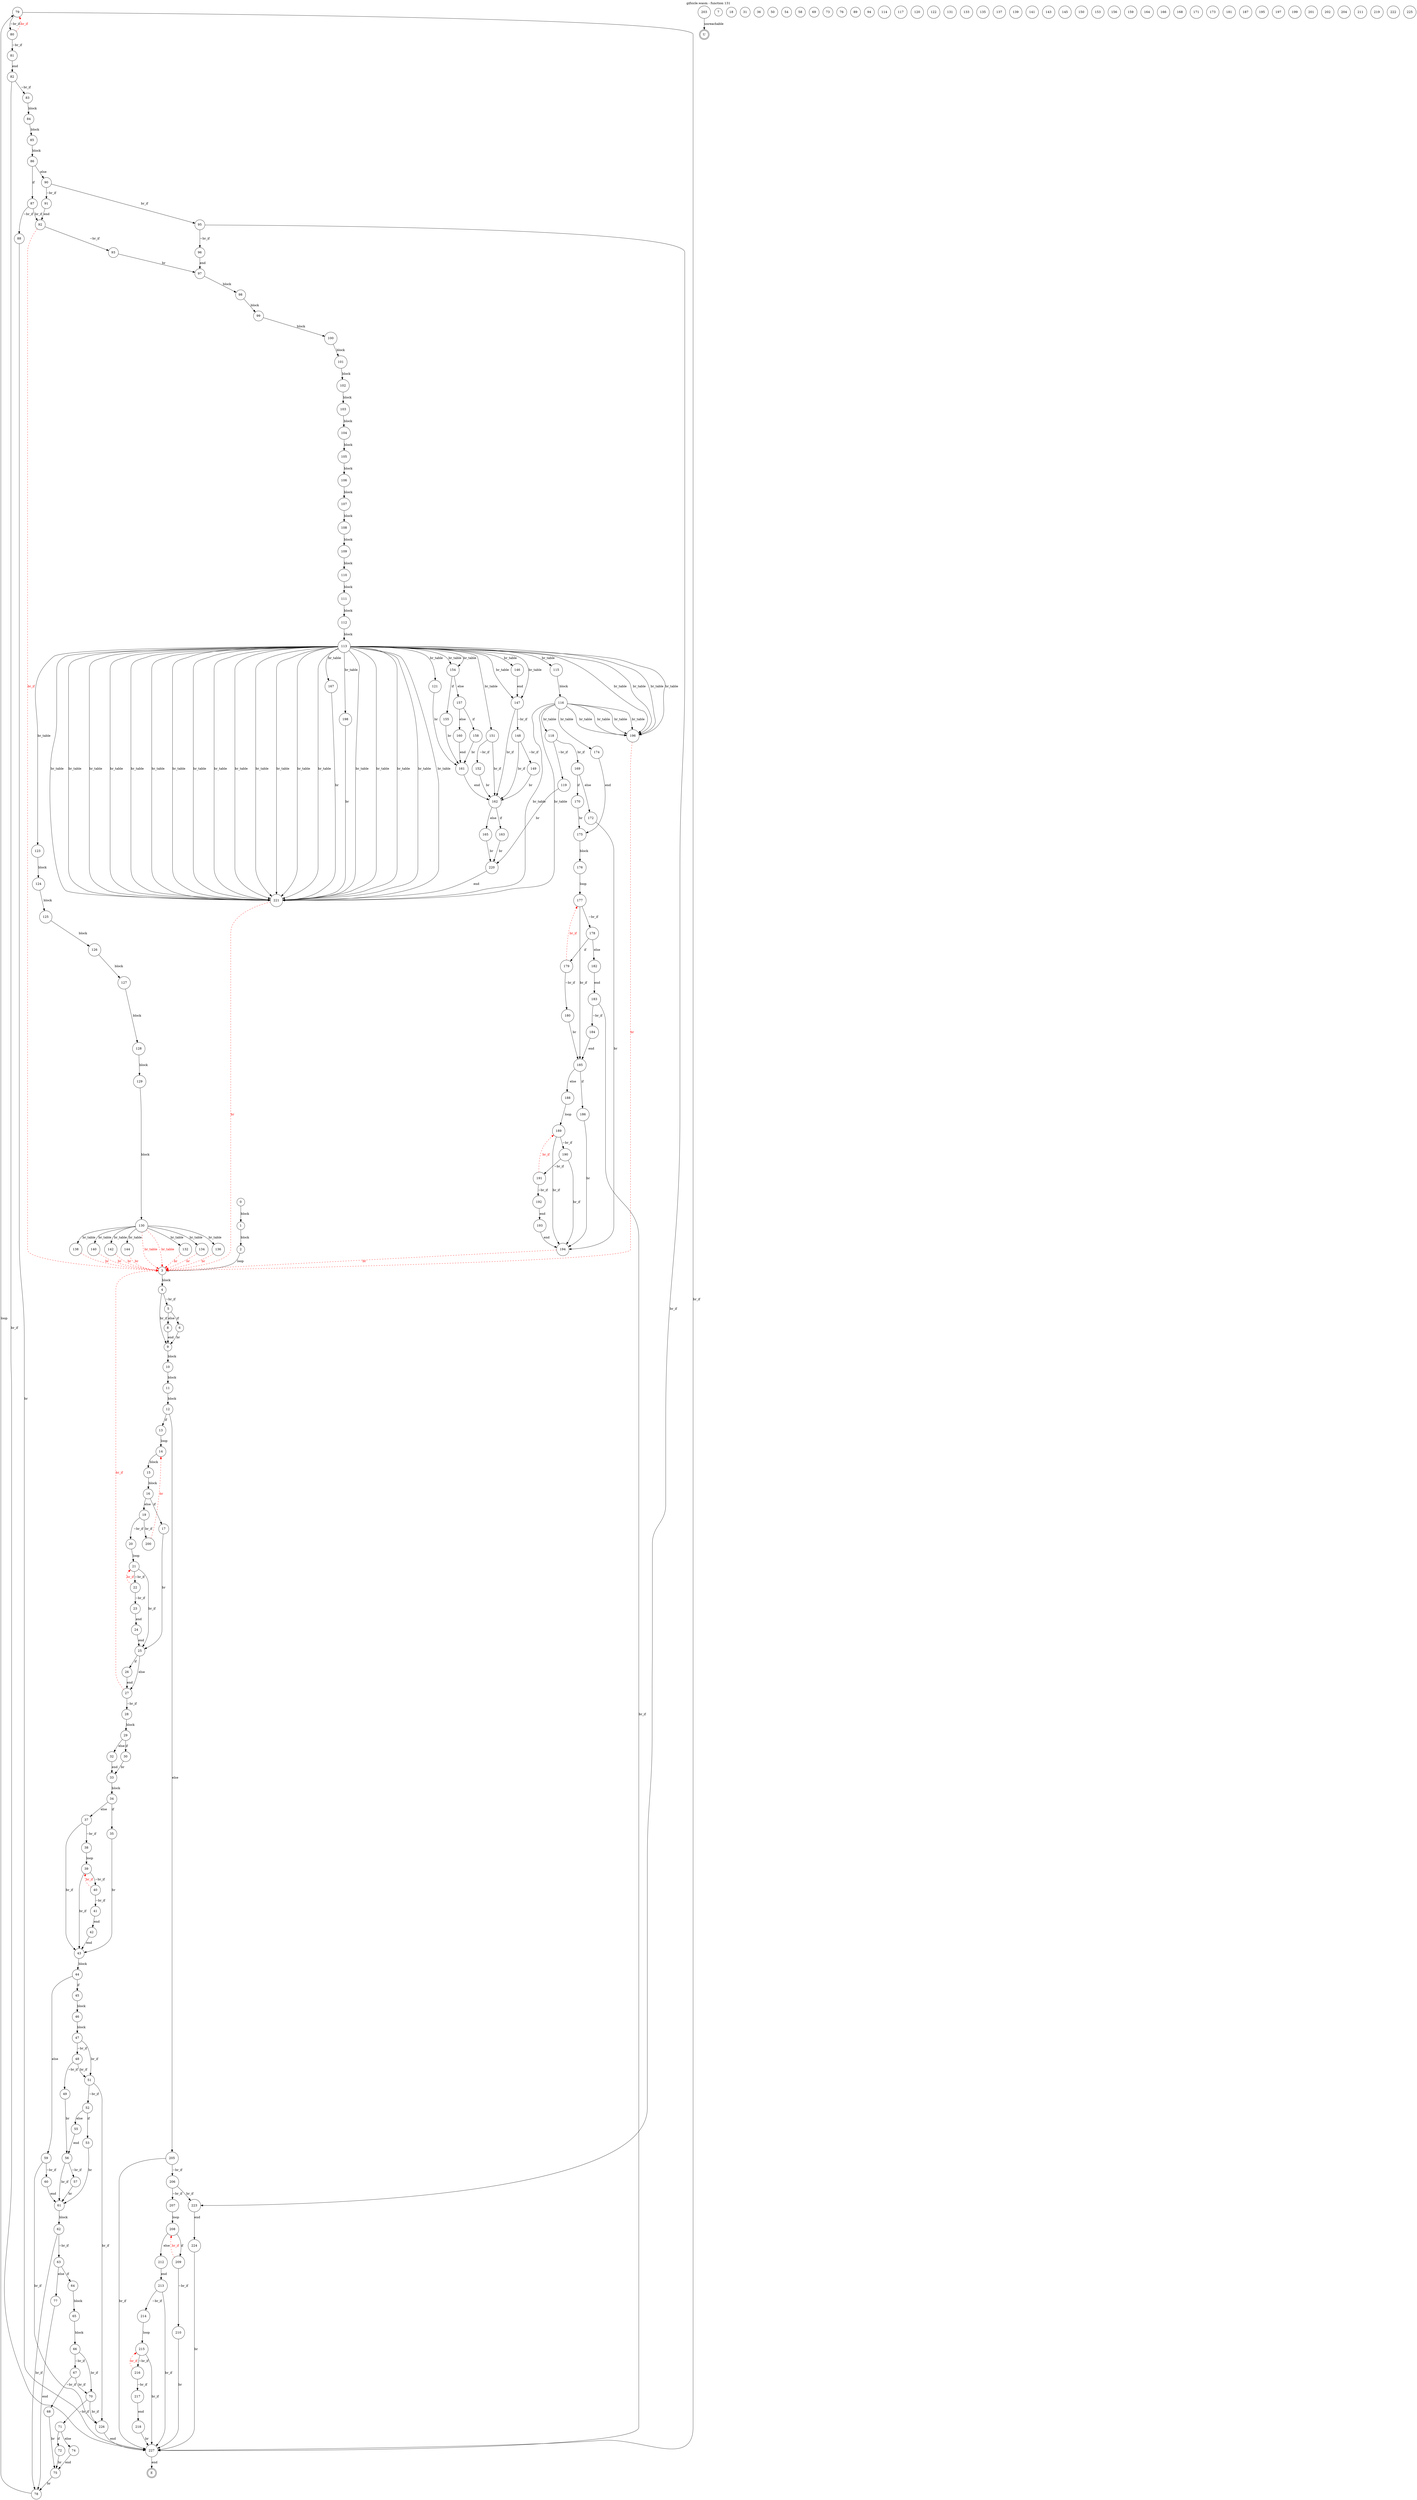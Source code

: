digraph finite_state_machine {
    label = "gifsicle.wasm - function 131"
    labelloc =  t
    labelfontsize = 16
    labelfontcolor = black
    labelfontname = "Helvetica"
    node [shape = doublecircle]; E U ;
node [shape=circle, fontcolor=black, style="", label="0"]0
node [shape=circle, fontcolor=black, style="", label="1"]1
node [shape=circle, fontcolor=black, style="", label="2"]2
node [shape=circle, fontcolor=black, style="", label="3"]3
node [shape=circle, fontcolor=black, style="", label="4"]4
node [shape=circle, fontcolor=black, style="", label="5"]5
node [shape=circle, fontcolor=black, style="", label="6"]6
node [shape=circle, fontcolor=black, style="", label="7"]7
node [shape=circle, fontcolor=black, style="", label="8"]8
node [shape=circle, fontcolor=black, style="", label="9"]9
node [shape=circle, fontcolor=black, style="", label="10"]10
node [shape=circle, fontcolor=black, style="", label="11"]11
node [shape=circle, fontcolor=black, style="", label="12"]12
node [shape=circle, fontcolor=black, style="", label="13"]13
node [shape=circle, fontcolor=black, style="", label="14"]14
node [shape=circle, fontcolor=black, style="", label="15"]15
node [shape=circle, fontcolor=black, style="", label="16"]16
node [shape=circle, fontcolor=black, style="", label="17"]17
node [shape=circle, fontcolor=black, style="", label="18"]18
node [shape=circle, fontcolor=black, style="", label="19"]19
node [shape=circle, fontcolor=black, style="", label="20"]20
node [shape=circle, fontcolor=black, style="", label="21"]21
node [shape=circle, fontcolor=black, style="", label="22"]22
node [shape=circle, fontcolor=black, style="", label="23"]23
node [shape=circle, fontcolor=black, style="", label="24"]24
node [shape=circle, fontcolor=black, style="", label="25"]25
node [shape=circle, fontcolor=black, style="", label="26"]26
node [shape=circle, fontcolor=black, style="", label="27"]27
node [shape=circle, fontcolor=black, style="", label="28"]28
node [shape=circle, fontcolor=black, style="", label="29"]29
node [shape=circle, fontcolor=black, style="", label="30"]30
node [shape=circle, fontcolor=black, style="", label="31"]31
node [shape=circle, fontcolor=black, style="", label="32"]32
node [shape=circle, fontcolor=black, style="", label="33"]33
node [shape=circle, fontcolor=black, style="", label="34"]34
node [shape=circle, fontcolor=black, style="", label="35"]35
node [shape=circle, fontcolor=black, style="", label="36"]36
node [shape=circle, fontcolor=black, style="", label="37"]37
node [shape=circle, fontcolor=black, style="", label="38"]38
node [shape=circle, fontcolor=black, style="", label="39"]39
node [shape=circle, fontcolor=black, style="", label="40"]40
node [shape=circle, fontcolor=black, style="", label="41"]41
node [shape=circle, fontcolor=black, style="", label="42"]42
node [shape=circle, fontcolor=black, style="", label="43"]43
node [shape=circle, fontcolor=black, style="", label="44"]44
node [shape=circle, fontcolor=black, style="", label="45"]45
node [shape=circle, fontcolor=black, style="", label="46"]46
node [shape=circle, fontcolor=black, style="", label="47"]47
node [shape=circle, fontcolor=black, style="", label="48"]48
node [shape=circle, fontcolor=black, style="", label="49"]49
node [shape=circle, fontcolor=black, style="", label="50"]50
node [shape=circle, fontcolor=black, style="", label="51"]51
node [shape=circle, fontcolor=black, style="", label="52"]52
node [shape=circle, fontcolor=black, style="", label="53"]53
node [shape=circle, fontcolor=black, style="", label="54"]54
node [shape=circle, fontcolor=black, style="", label="55"]55
node [shape=circle, fontcolor=black, style="", label="56"]56
node [shape=circle, fontcolor=black, style="", label="57"]57
node [shape=circle, fontcolor=black, style="", label="58"]58
node [shape=circle, fontcolor=black, style="", label="59"]59
node [shape=circle, fontcolor=black, style="", label="60"]60
node [shape=circle, fontcolor=black, style="", label="61"]61
node [shape=circle, fontcolor=black, style="", label="62"]62
node [shape=circle, fontcolor=black, style="", label="63"]63
node [shape=circle, fontcolor=black, style="", label="64"]64
node [shape=circle, fontcolor=black, style="", label="65"]65
node [shape=circle, fontcolor=black, style="", label="66"]66
node [shape=circle, fontcolor=black, style="", label="67"]67
node [shape=circle, fontcolor=black, style="", label="68"]68
node [shape=circle, fontcolor=black, style="", label="69"]69
node [shape=circle, fontcolor=black, style="", label="70"]70
node [shape=circle, fontcolor=black, style="", label="71"]71
node [shape=circle, fontcolor=black, style="", label="72"]72
node [shape=circle, fontcolor=black, style="", label="73"]73
node [shape=circle, fontcolor=black, style="", label="74"]74
node [shape=circle, fontcolor=black, style="", label="75"]75
node [shape=circle, fontcolor=black, style="", label="76"]76
node [shape=circle, fontcolor=black, style="", label="77"]77
node [shape=circle, fontcolor=black, style="", label="78"]78
node [shape=circle, fontcolor=black, style="", label="79"]79
node [shape=circle, fontcolor=black, style="", label="80"]80
node [shape=circle, fontcolor=black, style="", label="81"]81
node [shape=circle, fontcolor=black, style="", label="82"]82
node [shape=circle, fontcolor=black, style="", label="83"]83
node [shape=circle, fontcolor=black, style="", label="84"]84
node [shape=circle, fontcolor=black, style="", label="85"]85
node [shape=circle, fontcolor=black, style="", label="86"]86
node [shape=circle, fontcolor=black, style="", label="87"]87
node [shape=circle, fontcolor=black, style="", label="88"]88
node [shape=circle, fontcolor=black, style="", label="89"]89
node [shape=circle, fontcolor=black, style="", label="90"]90
node [shape=circle, fontcolor=black, style="", label="91"]91
node [shape=circle, fontcolor=black, style="", label="92"]92
node [shape=circle, fontcolor=black, style="", label="93"]93
node [shape=circle, fontcolor=black, style="", label="94"]94
node [shape=circle, fontcolor=black, style="", label="95"]95
node [shape=circle, fontcolor=black, style="", label="96"]96
node [shape=circle, fontcolor=black, style="", label="97"]97
node [shape=circle, fontcolor=black, style="", label="98"]98
node [shape=circle, fontcolor=black, style="", label="99"]99
node [shape=circle, fontcolor=black, style="", label="100"]100
node [shape=circle, fontcolor=black, style="", label="101"]101
node [shape=circle, fontcolor=black, style="", label="102"]102
node [shape=circle, fontcolor=black, style="", label="103"]103
node [shape=circle, fontcolor=black, style="", label="104"]104
node [shape=circle, fontcolor=black, style="", label="105"]105
node [shape=circle, fontcolor=black, style="", label="106"]106
node [shape=circle, fontcolor=black, style="", label="107"]107
node [shape=circle, fontcolor=black, style="", label="108"]108
node [shape=circle, fontcolor=black, style="", label="109"]109
node [shape=circle, fontcolor=black, style="", label="110"]110
node [shape=circle, fontcolor=black, style="", label="111"]111
node [shape=circle, fontcolor=black, style="", label="112"]112
node [shape=circle, fontcolor=black, style="", label="113"]113
node [shape=circle, fontcolor=black, style="", label="114"]114
node [shape=circle, fontcolor=black, style="", label="115"]115
node [shape=circle, fontcolor=black, style="", label="116"]116
node [shape=circle, fontcolor=black, style="", label="117"]117
node [shape=circle, fontcolor=black, style="", label="118"]118
node [shape=circle, fontcolor=black, style="", label="119"]119
node [shape=circle, fontcolor=black, style="", label="120"]120
node [shape=circle, fontcolor=black, style="", label="121"]121
node [shape=circle, fontcolor=black, style="", label="122"]122
node [shape=circle, fontcolor=black, style="", label="123"]123
node [shape=circle, fontcolor=black, style="", label="124"]124
node [shape=circle, fontcolor=black, style="", label="125"]125
node [shape=circle, fontcolor=black, style="", label="126"]126
node [shape=circle, fontcolor=black, style="", label="127"]127
node [shape=circle, fontcolor=black, style="", label="128"]128
node [shape=circle, fontcolor=black, style="", label="129"]129
node [shape=circle, fontcolor=black, style="", label="130"]130
node [shape=circle, fontcolor=black, style="", label="131"]131
node [shape=circle, fontcolor=black, style="", label="132"]132
node [shape=circle, fontcolor=black, style="", label="133"]133
node [shape=circle, fontcolor=black, style="", label="134"]134
node [shape=circle, fontcolor=black, style="", label="135"]135
node [shape=circle, fontcolor=black, style="", label="136"]136
node [shape=circle, fontcolor=black, style="", label="137"]137
node [shape=circle, fontcolor=black, style="", label="138"]138
node [shape=circle, fontcolor=black, style="", label="139"]139
node [shape=circle, fontcolor=black, style="", label="140"]140
node [shape=circle, fontcolor=black, style="", label="141"]141
node [shape=circle, fontcolor=black, style="", label="142"]142
node [shape=circle, fontcolor=black, style="", label="143"]143
node [shape=circle, fontcolor=black, style="", label="144"]144
node [shape=circle, fontcolor=black, style="", label="145"]145
node [shape=circle, fontcolor=black, style="", label="146"]146
node [shape=circle, fontcolor=black, style="", label="147"]147
node [shape=circle, fontcolor=black, style="", label="148"]148
node [shape=circle, fontcolor=black, style="", label="149"]149
node [shape=circle, fontcolor=black, style="", label="150"]150
node [shape=circle, fontcolor=black, style="", label="151"]151
node [shape=circle, fontcolor=black, style="", label="152"]152
node [shape=circle, fontcolor=black, style="", label="153"]153
node [shape=circle, fontcolor=black, style="", label="154"]154
node [shape=circle, fontcolor=black, style="", label="155"]155
node [shape=circle, fontcolor=black, style="", label="156"]156
node [shape=circle, fontcolor=black, style="", label="157"]157
node [shape=circle, fontcolor=black, style="", label="158"]158
node [shape=circle, fontcolor=black, style="", label="159"]159
node [shape=circle, fontcolor=black, style="", label="160"]160
node [shape=circle, fontcolor=black, style="", label="161"]161
node [shape=circle, fontcolor=black, style="", label="162"]162
node [shape=circle, fontcolor=black, style="", label="163"]163
node [shape=circle, fontcolor=black, style="", label="164"]164
node [shape=circle, fontcolor=black, style="", label="165"]165
node [shape=circle, fontcolor=black, style="", label="166"]166
node [shape=circle, fontcolor=black, style="", label="167"]167
node [shape=circle, fontcolor=black, style="", label="168"]168
node [shape=circle, fontcolor=black, style="", label="169"]169
node [shape=circle, fontcolor=black, style="", label="170"]170
node [shape=circle, fontcolor=black, style="", label="171"]171
node [shape=circle, fontcolor=black, style="", label="172"]172
node [shape=circle, fontcolor=black, style="", label="173"]173
node [shape=circle, fontcolor=black, style="", label="174"]174
node [shape=circle, fontcolor=black, style="", label="175"]175
node [shape=circle, fontcolor=black, style="", label="176"]176
node [shape=circle, fontcolor=black, style="", label="177"]177
node [shape=circle, fontcolor=black, style="", label="178"]178
node [shape=circle, fontcolor=black, style="", label="179"]179
node [shape=circle, fontcolor=black, style="", label="180"]180
node [shape=circle, fontcolor=black, style="", label="181"]181
node [shape=circle, fontcolor=black, style="", label="182"]182
node [shape=circle, fontcolor=black, style="", label="183"]183
node [shape=circle, fontcolor=black, style="", label="184"]184
node [shape=circle, fontcolor=black, style="", label="185"]185
node [shape=circle, fontcolor=black, style="", label="186"]186
node [shape=circle, fontcolor=black, style="", label="187"]187
node [shape=circle, fontcolor=black, style="", label="188"]188
node [shape=circle, fontcolor=black, style="", label="189"]189
node [shape=circle, fontcolor=black, style="", label="190"]190
node [shape=circle, fontcolor=black, style="", label="191"]191
node [shape=circle, fontcolor=black, style="", label="192"]192
node [shape=circle, fontcolor=black, style="", label="193"]193
node [shape=circle, fontcolor=black, style="", label="194"]194
node [shape=circle, fontcolor=black, style="", label="195"]195
node [shape=circle, fontcolor=black, style="", label="196"]196
node [shape=circle, fontcolor=black, style="", label="197"]197
node [shape=circle, fontcolor=black, style="", label="198"]198
node [shape=circle, fontcolor=black, style="", label="199"]199
node [shape=circle, fontcolor=black, style="", label="200"]200
node [shape=circle, fontcolor=black, style="", label="201"]201
node [shape=circle, fontcolor=black, style="", label="202"]202
node [shape=circle, fontcolor=black, style="", label="203"]203
node [shape=circle, fontcolor=black, style="", label="204"]204
node [shape=circle, fontcolor=black, style="", label="205"]205
node [shape=circle, fontcolor=black, style="", label="206"]206
node [shape=circle, fontcolor=black, style="", label="207"]207
node [shape=circle, fontcolor=black, style="", label="208"]208
node [shape=circle, fontcolor=black, style="", label="209"]209
node [shape=circle, fontcolor=black, style="", label="210"]210
node [shape=circle, fontcolor=black, style="", label="211"]211
node [shape=circle, fontcolor=black, style="", label="212"]212
node [shape=circle, fontcolor=black, style="", label="213"]213
node [shape=circle, fontcolor=black, style="", label="214"]214
node [shape=circle, fontcolor=black, style="", label="215"]215
node [shape=circle, fontcolor=black, style="", label="216"]216
node [shape=circle, fontcolor=black, style="", label="217"]217
node [shape=circle, fontcolor=black, style="", label="218"]218
node [shape=circle, fontcolor=black, style="", label="219"]219
node [shape=circle, fontcolor=black, style="", label="220"]220
node [shape=circle, fontcolor=black, style="", label="221"]221
node [shape=circle, fontcolor=black, style="", label="222"]222
node [shape=circle, fontcolor=black, style="", label="223"]223
node [shape=circle, fontcolor=black, style="", label="224"]224
node [shape=circle, fontcolor=black, style="", label="225"]225
node [shape=circle, fontcolor=black, style="", label="226"]226
node [shape=circle, fontcolor=black, style="", label="227"]227
node [shape=circle, fontcolor=black, style="", label="E"]E
node [shape=circle, fontcolor=black, style="", label="U"]U
    0 -> 1[label="block"];
    1 -> 2[label="block"];
    2 -> 3[label="loop"];
    3 -> 4[label="block"];
    4 -> 5[label="~br_if"];
    4 -> 9[label="br_if"];
    5 -> 6[label="if"];
    5 -> 8[label="else"];
    6 -> 9[label="br"];
    8 -> 9[label="end"];
    9 -> 10[label="block"];
    10 -> 11[label="block"];
    11 -> 12[label="block"];
    12 -> 13[label="if"];
    12 -> 205[label="else"];
    13 -> 14[label="loop"];
    14 -> 15[label="block"];
    15 -> 16[label="block"];
    16 -> 17[label="if"];
    16 -> 19[label="else"];
    17 -> 25[label="br"];
    19 -> 20[label="~br_if"];
    19 -> 200[label="br_if"];
    20 -> 21[label="loop"];
    21 -> 22[label="~br_if"];
    21 -> 25[label="br_if"];
    22 -> 23[label="~br_if"];
    22 -> 21[style="dashed" color="red" fontcolor="red" label="br_if"];
    23 -> 24[label="end"];
    24 -> 25[label="end"];
    25 -> 26[label="if"];
    25 -> 27[label="else"];
    26 -> 27[label="end"];
    27 -> 28[label="~br_if"];
    27 -> 3[style="dashed" color="red" fontcolor="red" label="br_if"];
    28 -> 29[label="block"];
    29 -> 30[label="if"];
    29 -> 32[label="else"];
    30 -> 33[label="br"];
    32 -> 33[label="end"];
    33 -> 34[label="block"];
    34 -> 35[label="if"];
    34 -> 37[label="else"];
    35 -> 43[label="br"];
    37 -> 38[label="~br_if"];
    37 -> 43[label="br_if"];
    38 -> 39[label="loop"];
    39 -> 40[label="~br_if"];
    39 -> 43[label="br_if"];
    40 -> 41[label="~br_if"];
    40 -> 39[style="dashed" color="red" fontcolor="red" label="br_if"];
    41 -> 42[label="end"];
    42 -> 43[label="end"];
    43 -> 44[label="block"];
    44 -> 45[label="if"];
    44 -> 59[label="else"];
    45 -> 46[label="block"];
    46 -> 47[label="block"];
    47 -> 48[label="~br_if"];
    47 -> 51[label="br_if"];
    48 -> 49[label="~br_if"];
    48 -> 51[label="br_if"];
    49 -> 56[label="br"];
    51 -> 52[label="~br_if"];
    51 -> 226[label="br_if"];
    52 -> 53[label="if"];
    52 -> 55[label="else"];
    53 -> 61[label="br"];
    55 -> 56[label="end"];
    56 -> 57[label="~br_if"];
    56 -> 61[label="br_if"];
    57 -> 61[label="br"];
    59 -> 60[label="~br_if"];
    59 -> 226[label="br_if"];
    60 -> 61[label="end"];
    61 -> 62[label="block"];
    62 -> 63[label="~br_if"];
    62 -> 78[label="br_if"];
    63 -> 64[label="if"];
    63 -> 77[label="else"];
    64 -> 65[label="block"];
    65 -> 66[label="block"];
    66 -> 67[label="~br_if"];
    66 -> 70[label="br_if"];
    67 -> 68[label="~br_if"];
    67 -> 70[label="br_if"];
    68 -> 75[label="br"];
    70 -> 71[label="~br_if"];
    70 -> 226[label="br_if"];
    71 -> 72[label="if"];
    71 -> 74[label="else"];
    72 -> 75[label="br"];
    74 -> 75[label="end"];
    75 -> 78[label="br"];
    77 -> 78[label="end"];
    78 -> 79[label="loop"];
    79 -> 80[label="~br_if"];
    79 -> 227[label="br_if"];
    80 -> 81[label="~br_if"];
    80 -> 79[style="dashed" color="red" fontcolor="red" label="br_if"];
    81 -> 82[label="end"];
    82 -> 83[label="~br_if"];
    82 -> 227[label="br_if"];
    83 -> 84[label="block"];
    84 -> 85[label="block"];
    85 -> 86[label="block"];
    86 -> 87[label="if"];
    86 -> 90[label="else"];
    87 -> 88[label="~br_if"];
    87 -> 92[label="br_if"];
    88 -> 227[label="br"];
    90 -> 91[label="~br_if"];
    90 -> 95[label="br_if"];
    91 -> 92[label="end"];
    92 -> 93[label="~br_if"];
    92 -> 3[style="dashed" color="red" fontcolor="red" label="br_if"];
    93 -> 97[label="br"];
    95 -> 96[label="~br_if"];
    95 -> 223[label="br_if"];
    96 -> 97[label="end"];
    97 -> 98[label="block"];
    98 -> 99[label="block"];
    99 -> 100[label="block"];
    100 -> 101[label="block"];
    101 -> 102[label="block"];
    102 -> 103[label="block"];
    103 -> 104[label="block"];
    104 -> 105[label="block"];
    105 -> 106[label="block"];
    106 -> 107[label="block"];
    107 -> 108[label="block"];
    108 -> 109[label="block"];
    109 -> 110[label="block"];
    110 -> 111[label="block"];
    111 -> 112[label="block"];
    112 -> 113[label="block"];
    113 -> 147[label="br_table"];
    113 -> 221[label="br_table"];
    113 -> 221[label="br_table"];
    113 -> 221[label="br_table"];
    113 -> 221[label="br_table"];
    113 -> 221[label="br_table"];
    113 -> 221[label="br_table"];
    113 -> 221[label="br_table"];
    113 -> 221[label="br_table"];
    113 -> 196[label="br_table"];
    113 -> 221[label="br_table"];
    113 -> 198[label="br_table"];
    113 -> 154[label="br_table"];
    113 -> 196[label="br_table"];
    113 -> 196[label="br_table"];
    113 -> 196[label="br_table"];
    113 -> 221[label="br_table"];
    113 -> 154[label="br_table"];
    113 -> 221[label="br_table"];
    113 -> 221[label="br_table"];
    113 -> 221[label="br_table"];
    113 -> 221[label="br_table"];
    113 -> 123[label="br_table"];
    113 -> 151[label="br_table"];
    113 -> 146[label="br_table"];
    113 -> 221[label="br_table"];
    113 -> 221[label="br_table"];
    113 -> 167[label="br_table"];
    113 -> 221[label="br_table"];
    113 -> 121[label="br_table"];
    113 -> 221[label="br_table"];
    113 -> 221[label="br_table"];
    113 -> 147[label="br_table"];
    113 -> 115[label="br_table"];
    115 -> 116[label="block"];
    116 -> 196[label="br_table"];
    116 -> 221[label="br_table"];
    116 -> 174[label="br_table"];
    116 -> 221[label="br_table"];
    116 -> 196[label="br_table"];
    116 -> 196[label="br_table"];
    116 -> 196[label="br_table"];
    116 -> 118[label="br_table"];
    118 -> 119[label="~br_if"];
    118 -> 169[label="br_if"];
    119 -> 220[label="br"];
    121 -> 161[label="br"];
    123 -> 124[label="block"];
    124 -> 125[label="block"];
    125 -> 126[label="block"];
    126 -> 127[label="block"];
    127 -> 128[label="block"];
    128 -> 129[label="block"];
    129 -> 130[label="block"];
    130 -> 132[label="br_table"];
    130 -> 134[label="br_table"];
    130 -> 136[label="br_table"];
    130 -> 138[label="br_table"];
    130 -> 140[label="br_table"];
    130 -> 3[style="dashed" color="red" fontcolor="red" label="br_table"];
    130 -> 142[label="br_table"];
    130 -> 144[label="br_table"];
    130 -> 3[style="dashed" color="red" fontcolor="red" label="br_table"];
    132 -> 3[style="dashed" color="red" fontcolor="red" label="br"];
    134 -> 3[style="dashed" color="red" fontcolor="red" label="br"];
    136 -> 3[style="dashed" color="red" fontcolor="red" label="br"];
    138 -> 3[style="dashed" color="red" fontcolor="red" label="br"];
    140 -> 3[style="dashed" color="red" fontcolor="red" label="br"];
    142 -> 3[style="dashed" color="red" fontcolor="red" label="br"];
    144 -> 3[style="dashed" color="red" fontcolor="red" label="br"];
    146 -> 147[label="end"];
    147 -> 148[label="~br_if"];
    147 -> 162[label="br_if"];
    148 -> 149[label="~br_if"];
    148 -> 162[label="br_if"];
    149 -> 162[label="br"];
    151 -> 152[label="~br_if"];
    151 -> 162[label="br_if"];
    152 -> 162[label="br"];
    154 -> 155[label="if"];
    154 -> 157[label="else"];
    155 -> 161[label="br"];
    157 -> 158[label="if"];
    157 -> 160[label="else"];
    158 -> 161[label="br"];
    160 -> 161[label="end"];
    161 -> 162[label="end"];
    162 -> 163[label="if"];
    162 -> 165[label="else"];
    163 -> 220[label="br"];
    165 -> 220[label="br"];
    167 -> 221[label="br"];
    169 -> 170[label="if"];
    169 -> 172[label="else"];
    170 -> 175[label="br"];
    172 -> 194[label="br"];
    174 -> 175[label="end"];
    175 -> 176[label="block"];
    176 -> 177[label="loop"];
    177 -> 178[label="~br_if"];
    177 -> 185[label="br_if"];
    178 -> 179[label="if"];
    178 -> 182[label="else"];
    179 -> 180[label="~br_if"];
    179 -> 177[style="dashed" color="red" fontcolor="red" label="br_if"];
    180 -> 185[label="br"];
    182 -> 183[label="end"];
    183 -> 184[label="~br_if"];
    183 -> 227[label="br_if"];
    184 -> 185[label="end"];
    185 -> 186[label="if"];
    185 -> 188[label="else"];
    186 -> 194[label="br"];
    188 -> 189[label="loop"];
    189 -> 190[label="~br_if"];
    189 -> 194[label="br_if"];
    190 -> 191[label="~br_if"];
    190 -> 194[label="br_if"];
    191 -> 192[label="~br_if"];
    191 -> 189[style="dashed" color="red" fontcolor="red" label="br_if"];
    192 -> 193[label="end"];
    193 -> 194[label="end"];
    194 -> 3[style="dashed" color="red" fontcolor="red" label="br"];
    196 -> 3[style="dashed" color="red" fontcolor="red" label="br"];
    198 -> 221[label="br"];
    200 -> 14[style="dashed" color="red" fontcolor="red" label="br"];
    203 -> U[label="unreachable"];
    205 -> 206[label="~br_if"];
    205 -> 227[label="br_if"];
    206 -> 207[label="~br_if"];
    206 -> 223[label="br_if"];
    207 -> 208[label="loop"];
    208 -> 209[label="if"];
    208 -> 212[label="else"];
    209 -> 210[label="~br_if"];
    209 -> 208[style="dashed" color="red" fontcolor="red" label="br_if"];
    210 -> 227[label="br"];
    212 -> 213[label="end"];
    213 -> 214[label="~br_if"];
    213 -> 227[label="br_if"];
    214 -> 215[label="loop"];
    215 -> 216[label="~br_if"];
    215 -> 227[label="br_if"];
    216 -> 217[label="~br_if"];
    216 -> 215[style="dashed" color="red" fontcolor="red" label="br_if"];
    217 -> 218[label="end"];
    218 -> 227[label="br"];
    220 -> 221[label="end"];
    221 -> 3[style="dashed" color="red" fontcolor="red" label="br"];
    223 -> 224[label="end"];
    224 -> 227[label="br"];
    226 -> 227[label="end"];
    227 -> E[label="end"];
}
